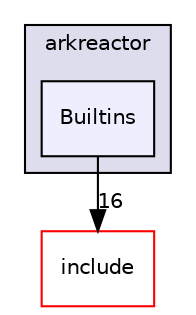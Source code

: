 digraph "C:/Users/folae/Documents/Code/Big-Projects/ArkScript/Ark/src/arkreactor/Builtins" {
  compound=true
  node [ fontsize="10", fontname="Helvetica"];
  edge [ labelfontsize="10", labelfontname="Helvetica"];
  subgraph clusterdir_e0d450b481c7e7e5abacff9799e54b3d {
    graph [ bgcolor="#ddddee", pencolor="black", label="arkreactor" fontname="Helvetica", fontsize="10", URL="dir_e0d450b481c7e7e5abacff9799e54b3d.html"]
  dir_8384e5ba945000a85e4a07e031e779b2 [shape=box, label="Builtins", style="filled", fillcolor="#eeeeff", pencolor="black", URL="dir_8384e5ba945000a85e4a07e031e779b2.html"];
  }
  dir_d44c64559bbebec7f509842c48db8b23 [shape=box label="include" fillcolor="white" style="filled" color="red" URL="dir_d44c64559bbebec7f509842c48db8b23.html"];
  dir_8384e5ba945000a85e4a07e031e779b2->dir_d44c64559bbebec7f509842c48db8b23 [headlabel="16", labeldistance=1.5 headhref="dir_000010_000000.html"];
}
